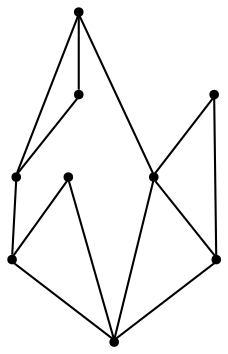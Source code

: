 graph {
  node [shape=point,comment="{\"directed\":false,\"doi\":\"10.1007/978-3-540-24595-7_16\",\"figure\":\"1 (1)\"}"]

  v0 [pos="578.753488372093,702.7638965182833"]
  v1 [pos="549.247992369186,784.3888812594944"]
  v2 [pos="493.2375874364099,687.5138812594943"]
  v3 [pos="493.2375874364099,881.2638812594944"]
  v4 [pos="437.3521927234738,947.5763850741916"]
  v5 [pos="381.4667980105378,687.5138812594943"]
  v6 [pos="381.341763944404,881.2638812594944"]
  v7 [pos="325.45636923146805,784.3888812594944"]
  v8 [pos="295.9508891260901,702.7638965182833"]

  v0 -- v1 [id="-1",pos="578.753488372093,702.7638965182833 549.247992369186,784.3888812594944 549.247992369186,784.3888812594944 549.247992369186,784.3888812594944"]
  v8 -- v7 [id="-2",pos="295.9508891260901,702.7638965182833 325.45636923146805,784.3888812594944 325.45636923146805,784.3888812594944 325.45636923146805,784.3888812594944"]
  v8 -- v5 [id="-3",pos="295.9508891260901,702.7638965182833 381.4667980105378,687.5138812594943 381.4667980105378,687.5138812594943 381.4667980105378,687.5138812594943"]
  v7 -- v5 [id="-4",pos="325.45636923146805,784.3888812594944 381.4667980105378,687.5138812594943 381.4667980105378,687.5138812594943 381.4667980105378,687.5138812594943"]
  v7 -- v2 [id="-5",pos="325.45636923146805,784.3888812594944 493.2375874364099,687.5138812594943 493.2375874364099,687.5138812594943 493.2375874364099,687.5138812594943"]
  v6 -- v7 [id="-6",pos="381.341763944404,881.2638812594944 325.45636923146805,784.3888812594944 325.45636923146805,784.3888812594944 325.45636923146805,784.3888812594944"]
  v6 -- v4 [id="-7",pos="381.341763944404,881.2638812594944 437.3521927234738,947.5763850741916 437.3521927234738,947.5763850741916 437.3521927234738,947.5763850741916"]
  v6 -- v3 [id="-8",pos="381.341763944404,881.2638812594944 493.2375874364099,881.2638812594944 493.2375874364099,881.2638812594944 493.2375874364099,881.2638812594944"]
  v5 -- v2 [id="-9",pos="381.4667980105378,687.5138812594943 493.2375874364099,687.5138812594943 493.2375874364099,687.5138812594943 493.2375874364099,687.5138812594943"]
  v4 -- v3 [id="-10",pos="437.3521927234738,947.5763850741916 493.2375874364099,881.2638812594944 493.2375874364099,881.2638812594944 493.2375874364099,881.2638812594944"]
  v3 -- v1 [id="-11",pos="493.2375874364099,881.2638812594944 549.247992369186,784.3888812594944 549.247992369186,784.3888812594944 549.247992369186,784.3888812594944"]
  v1 -- v2 [id="-12",pos="549.247992369186,784.3888812594944 493.2375874364099,687.5138812594943 493.2375874364099,687.5138812594943 493.2375874364099,687.5138812594943"]
  v0 -- v2 [id="-13",pos="578.753488372093,702.7638965182833 493.2375874364099,687.5138812594943 493.2375874364099,687.5138812594943 493.2375874364099,687.5138812594943"]
}